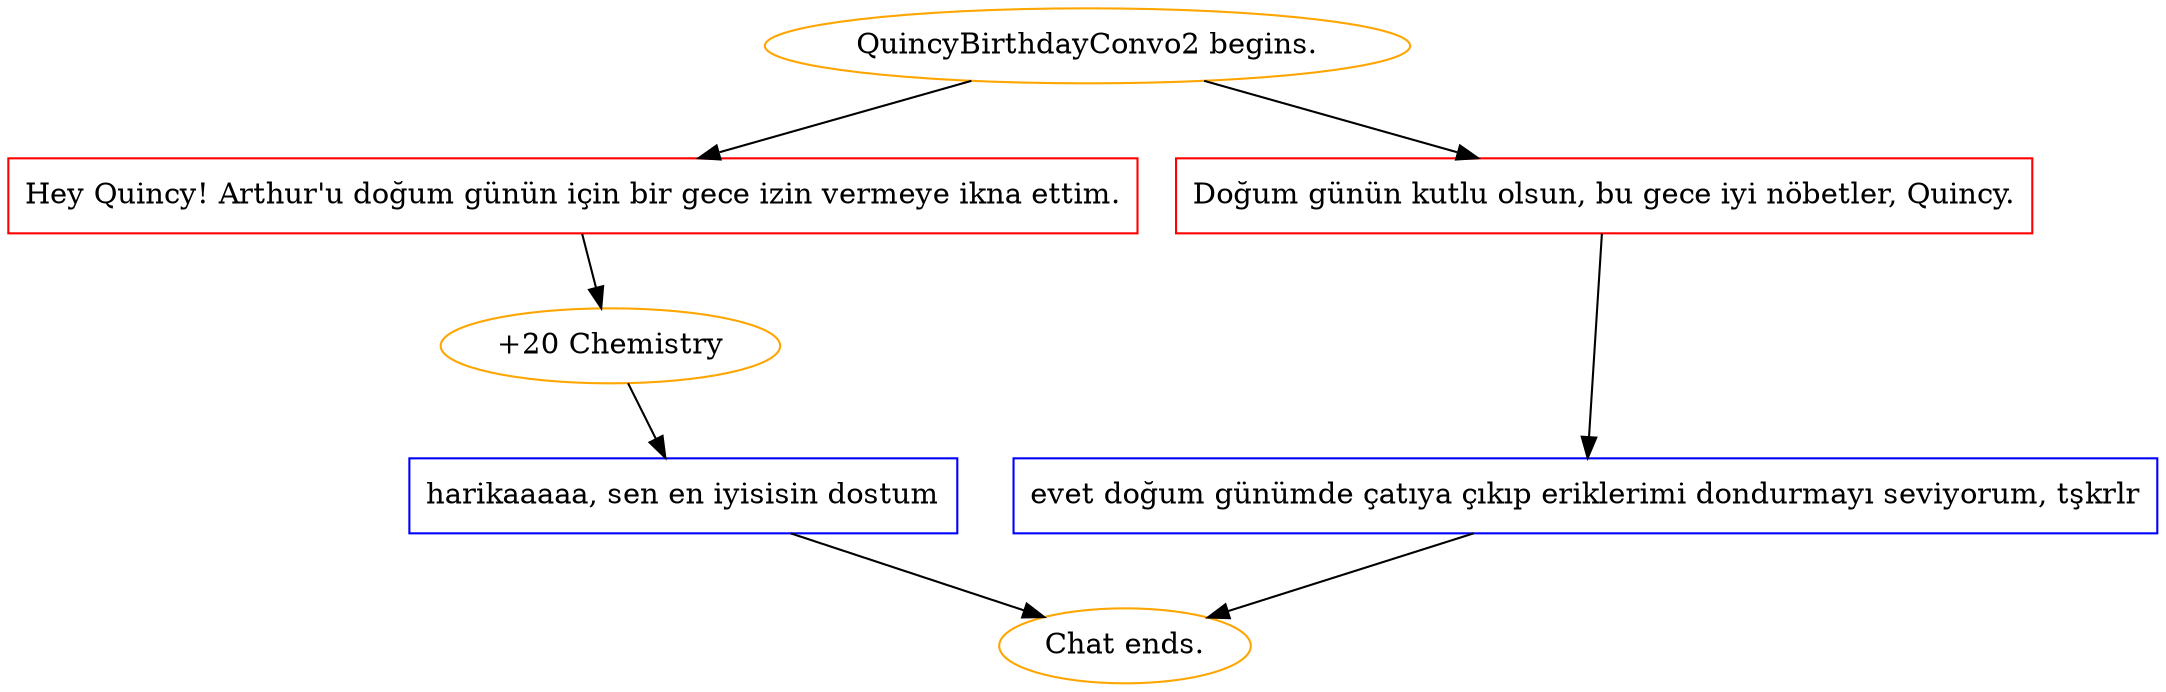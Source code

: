 digraph {
	"QuincyBirthdayConvo2 begins." [color=orange];
		"QuincyBirthdayConvo2 begins." -> j4192705637;
		"QuincyBirthdayConvo2 begins." -> j1337557654;
	j4192705637 [label="Hey Quincy! Arthur'u doğum günün için bir gece izin vermeye ikna ettim.",shape=box,color=red];
		j4192705637 -> j3913729009;
	j1337557654 [label="Doğum günün kutlu olsun, bu gece iyi nöbetler, Quincy.",shape=box,color=red];
		j1337557654 -> j540188220;
	j3913729009 [label="+20 Chemistry",color=orange];
		j3913729009 -> j1176852578;
	j540188220 [label="evet doğum günümde çatıya çıkıp eriklerimi dondurmayı seviyorum, tşkrlr",shape=box,color=blue];
		j540188220 -> "Chat ends.";
	j1176852578 [label="harikaaaaa, sen en iyisisin dostum",shape=box,color=blue];
		j1176852578 -> "Chat ends.";
	"Chat ends." [color=orange];
}